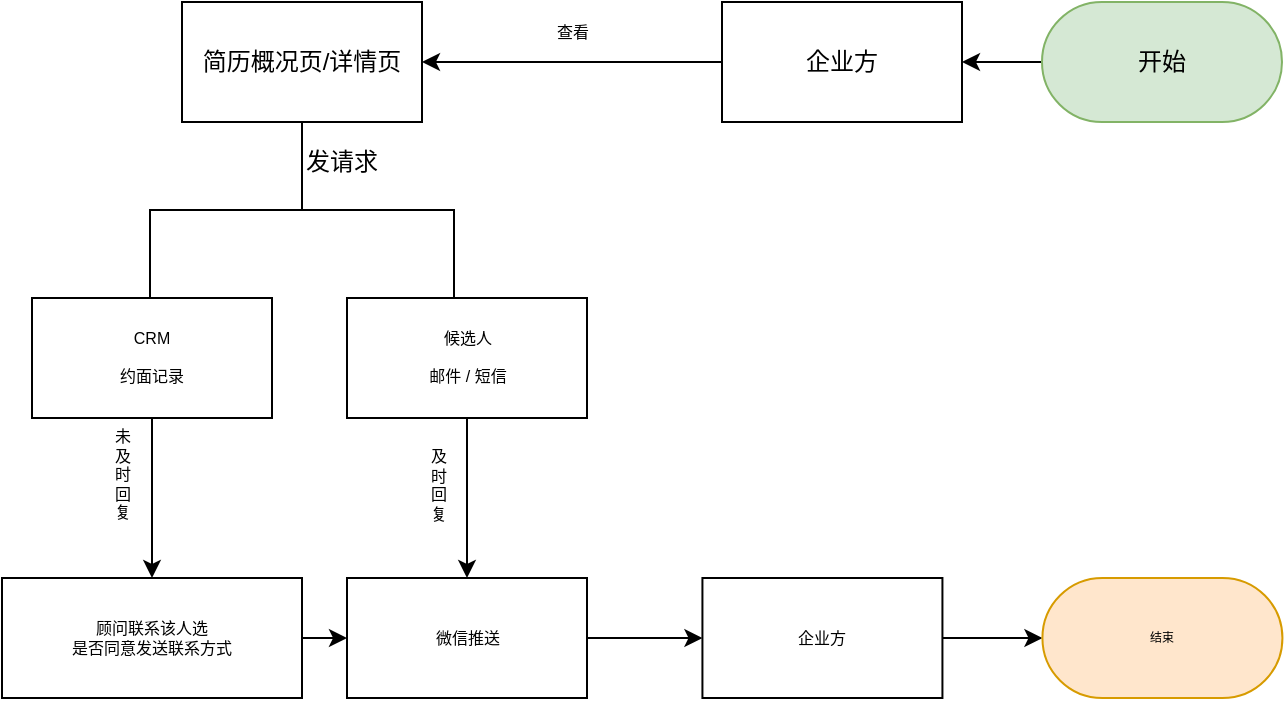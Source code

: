 <mxfile version="10.6.0" type="github"><diagram id="TIRG8AkRRn5QsD-ZhviB" name="第 1 页"><mxGraphModel dx="623" dy="584" grid="1" gridSize="10" guides="1" tooltips="1" connect="1" arrows="1" fold="1" page="0" pageScale="1" pageWidth="1169" pageHeight="827" math="0" shadow="0"><root><mxCell id="0"/><mxCell id="1" parent="0"/><mxCell id="aYR6g0NFP0QF3TVmTliI-3" value="" style="edgeStyle=orthogonalEdgeStyle;rounded=0;orthogonalLoop=1;jettySize=auto;html=1;" parent="1" source="aYR6g0NFP0QF3TVmTliI-1" target="aYR6g0NFP0QF3TVmTliI-2" edge="1"><mxGeometry relative="1" as="geometry"/></mxCell><mxCell id="aYR6g0NFP0QF3TVmTliI-1" value="开始" style="rounded=1;whiteSpace=wrap;html=1;arcSize=50;fillColor=#d5e8d4;strokeColor=#82b366;" parent="1" vertex="1"><mxGeometry x="1030" y="100" width="120" height="60" as="geometry"/></mxCell><mxCell id="aYR6g0NFP0QF3TVmTliI-5" value="" style="edgeStyle=orthogonalEdgeStyle;rounded=0;orthogonalLoop=1;jettySize=auto;html=1;" parent="1" source="aYR6g0NFP0QF3TVmTliI-2" target="aYR6g0NFP0QF3TVmTliI-4" edge="1"><mxGeometry relative="1" as="geometry"/></mxCell><mxCell id="aYR6g0NFP0QF3TVmTliI-2" value="企业方" style="rounded=1;whiteSpace=wrap;html=1;arcSize=0;" parent="1" vertex="1"><mxGeometry x="870" y="100" width="120" height="60" as="geometry"/></mxCell><mxCell id="aYR6g0NFP0QF3TVmTliI-4" value="简历概况页/详情页" style="rounded=1;whiteSpace=wrap;html=1;arcSize=0;fillColor=#ffffff;" parent="1" vertex="1"><mxGeometry x="600" y="100" width="120" height="60" as="geometry"/></mxCell><mxCell id="aYR6g0NFP0QF3TVmTliI-10" value="" style="strokeWidth=1;html=1;shape=mxgraph.flowchart.annotation_2;align=left;fillColor=#ffffff;rotation=90;" parent="1" vertex="1"><mxGeometry x="616" y="128" width="88" height="152" as="geometry"/></mxCell><mxCell id="aYR6g0NFP0QF3TVmTliI-12" value="发请求" style="text;html=1;resizable=0;points=[];autosize=1;align=left;verticalAlign=top;spacingTop=-4;" parent="1" vertex="1"><mxGeometry x="660" y="170" width="50" height="20" as="geometry"/></mxCell><mxCell id="lQ_npTBqb8i_qeoIW4Se-1" value="查看" style="text;html=1;resizable=0;points=[];autosize=1;align=center;verticalAlign=top;spacingTop=-4;fontSize=8;" vertex="1" parent="1"><mxGeometry x="775" y="108" width="40" height="10" as="geometry"/></mxCell><mxCell id="lQ_npTBqb8i_qeoIW4Se-10" value="" style="edgeStyle=orthogonalEdgeStyle;rounded=0;orthogonalLoop=1;jettySize=auto;html=1;fontSize=8;" edge="1" parent="1" source="lQ_npTBqb8i_qeoIW4Se-2" target="lQ_npTBqb8i_qeoIW4Se-9"><mxGeometry relative="1" as="geometry"/></mxCell><mxCell id="lQ_npTBqb8i_qeoIW4Se-2" value="候选人&lt;br&gt;&lt;br&gt;邮件 / 短信" style="rounded=0;whiteSpace=wrap;html=1;strokeWidth=1;fillColor=#ffffff;fontSize=8;" vertex="1" parent="1"><mxGeometry x="682.5" y="248" width="120" height="60" as="geometry"/></mxCell><mxCell id="lQ_npTBqb8i_qeoIW4Se-18" value="" style="edgeStyle=orthogonalEdgeStyle;rounded=0;orthogonalLoop=1;jettySize=auto;html=1;fontSize=6;" edge="1" parent="1" source="lQ_npTBqb8i_qeoIW4Se-9" target="lQ_npTBqb8i_qeoIW4Se-17"><mxGeometry relative="1" as="geometry"/></mxCell><mxCell id="lQ_npTBqb8i_qeoIW4Se-9" value="微信推送" style="rounded=0;whiteSpace=wrap;html=1;strokeWidth=1;fillColor=#ffffff;fontSize=8;" vertex="1" parent="1"><mxGeometry x="682.5" y="388" width="120" height="60" as="geometry"/></mxCell><mxCell id="lQ_npTBqb8i_qeoIW4Se-25" value="" style="edgeStyle=orthogonalEdgeStyle;rounded=0;orthogonalLoop=1;jettySize=auto;html=1;fontSize=6;entryX=0;entryY=0.5;entryDx=0;entryDy=0;" edge="1" parent="1" source="lQ_npTBqb8i_qeoIW4Se-17" target="lQ_npTBqb8i_qeoIW4Se-26"><mxGeometry relative="1" as="geometry"><mxPoint x="1060.214" y="418" as="targetPoint"/></mxGeometry></mxCell><mxCell id="lQ_npTBqb8i_qeoIW4Se-17" value="企业方" style="rounded=0;whiteSpace=wrap;html=1;strokeWidth=1;fillColor=#ffffff;fontSize=8;" vertex="1" parent="1"><mxGeometry x="860.214" y="388" width="120" height="60" as="geometry"/></mxCell><mxCell id="lQ_npTBqb8i_qeoIW4Se-8" value="" style="edgeStyle=orthogonalEdgeStyle;rounded=0;orthogonalLoop=1;jettySize=auto;html=1;fontSize=8;" edge="1" parent="1" source="lQ_npTBqb8i_qeoIW4Se-3" target="lQ_npTBqb8i_qeoIW4Se-7"><mxGeometry relative="1" as="geometry"/></mxCell><mxCell id="lQ_npTBqb8i_qeoIW4Se-3" value="CRM&lt;br&gt;&lt;br&gt;约面记录&lt;br&gt;" style="rounded=0;whiteSpace=wrap;html=1;strokeWidth=1;fillColor=#ffffff;fontSize=8;" vertex="1" parent="1"><mxGeometry x="525" y="248" width="120" height="60" as="geometry"/></mxCell><mxCell id="lQ_npTBqb8i_qeoIW4Se-13" value="" style="edgeStyle=orthogonalEdgeStyle;rounded=0;orthogonalLoop=1;jettySize=auto;html=1;fontSize=6;" edge="1" parent="1" source="lQ_npTBqb8i_qeoIW4Se-7" target="lQ_npTBqb8i_qeoIW4Se-9"><mxGeometry relative="1" as="geometry"/></mxCell><mxCell id="lQ_npTBqb8i_qeoIW4Se-7" value="&lt;font style=&quot;font-size: 8px&quot;&gt;顾问联系该人选&lt;br style=&quot;font-size: 8px&quot;&gt;是否同意发送联系方式&lt;/font&gt;&lt;br style=&quot;font-size: 6px&quot;&gt;" style="rounded=0;whiteSpace=wrap;html=1;strokeWidth=1;fillColor=#ffffff;fontSize=6;" vertex="1" parent="1"><mxGeometry x="510" y="388" width="150" height="60" as="geometry"/></mxCell><mxCell id="lQ_npTBqb8i_qeoIW4Se-11" value="&lt;div style=&quot;text-align: center&quot;&gt;&lt;span&gt;及&lt;/span&gt;&lt;/div&gt;&lt;div style=&quot;text-align: center&quot;&gt;&lt;span&gt;时&lt;/span&gt;&lt;/div&gt;&lt;div style=&quot;text-align: center&quot;&gt;&lt;span&gt;回&lt;/span&gt;&lt;/div&gt;&lt;div style=&quot;text-align: center&quot;&gt;&lt;span&gt;复&lt;/span&gt;&lt;/div&gt;" style="text;html=1;resizable=0;points=[];autosize=1;align=center;verticalAlign=top;spacingTop=-4;fontSize=8;" vertex="1" parent="1"><mxGeometry x="712.5" y="320" width="30" height="40" as="geometry"/></mxCell><mxCell id="lQ_npTBqb8i_qeoIW4Se-12" value="&lt;div style=&quot;text-align: center&quot;&gt;&lt;span&gt;未&lt;/span&gt;&lt;/div&gt;&lt;div style=&quot;text-align: center&quot;&gt;&lt;span&gt;及&lt;/span&gt;&lt;/div&gt;&lt;div style=&quot;text-align: center&quot;&gt;&lt;span&gt;时&lt;/span&gt;&lt;/div&gt;&lt;div style=&quot;text-align: center&quot;&gt;&lt;span&gt;回&lt;/span&gt;&lt;/div&gt;&lt;div style=&quot;text-align: center&quot;&gt;&lt;span&gt;复&lt;/span&gt;&lt;/div&gt;" style="text;html=1;resizable=0;points=[];autosize=1;align=center;verticalAlign=top;spacingTop=-4;fontSize=8;" vertex="1" parent="1"><mxGeometry x="555" y="310" width="30" height="50" as="geometry"/></mxCell><mxCell id="lQ_npTBqb8i_qeoIW4Se-26" value="结束" style="rounded=1;whiteSpace=wrap;html=1;strokeWidth=1;fillColor=#ffe6cc;fontSize=6;align=center;arcSize=50;strokeColor=#d79b00;" vertex="1" parent="1"><mxGeometry x="1030.214" y="388" width="120" height="60" as="geometry"/></mxCell></root></mxGraphModel></diagram></mxfile>